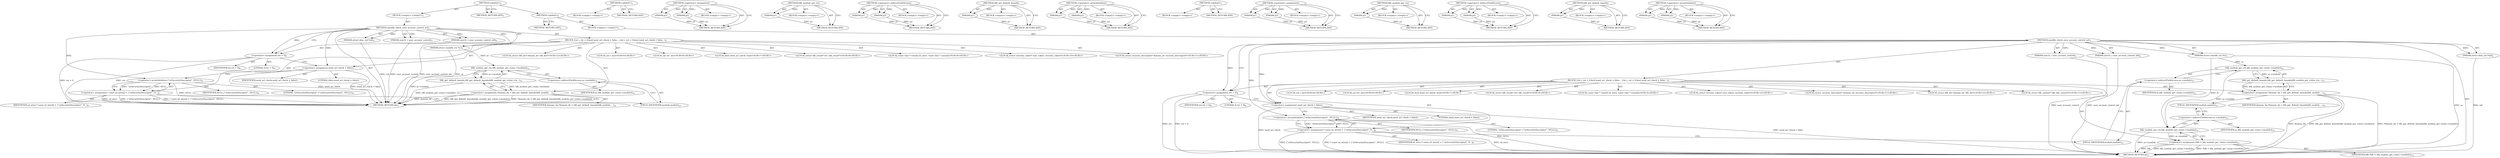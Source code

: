 digraph "&lt;operator&gt;.arrayInitializer" {
vulnerable_8 [label=<(METHOD,samldb_check_user_account_control_acl)<SUB>1</SUB>>];
vulnerable_9 [label=<(PARAM,struct samldb_ctx *ac)<SUB>1</SUB>>];
vulnerable_10 [label=<(PARAM,struct dom_sid *sid)<SUB>2</SUB>>];
vulnerable_11 [label=<(PARAM,uint32_t user_account_control)<SUB>3</SUB>>];
vulnerable_12 [label=<(PARAM,uint32_t user_account_control_old)<SUB>4</SUB>>];
vulnerable_13 [label=<(BLOCK,{
	int i, ret = 0;
	bool need_acl_check = false...,{
	int i, ret = 0;
	bool need_acl_check = false...)<SUB>5</SUB>>];
vulnerable_14 [label="<(LOCAL,int i: int)<SUB>6</SUB>>"];
vulnerable_15 [label="<(LOCAL,int ret: int)<SUB>6</SUB>>"];
vulnerable_16 [label=<(&lt;operator&gt;.assignment,ret = 0)<SUB>6</SUB>>];
vulnerable_17 [label=<(IDENTIFIER,ret,ret = 0)<SUB>6</SUB>>];
vulnerable_18 [label=<(LITERAL,0,ret = 0)<SUB>6</SUB>>];
vulnerable_19 [label="<(LOCAL,bool need_acl_check: bool)<SUB>7</SUB>>"];
vulnerable_20 [label=<(&lt;operator&gt;.assignment,need_acl_check = false)<SUB>7</SUB>>];
vulnerable_21 [label=<(IDENTIFIER,need_acl_check,need_acl_check = false)<SUB>7</SUB>>];
vulnerable_22 [label=<(LITERAL,false,need_acl_check = false)<SUB>7</SUB>>];
vulnerable_23 [label="<(LOCAL,struct ldb_result* res: ldb_result*)<SUB>8</SUB>>"];
vulnerable_24 [label="<(LOCAL,const char * const[] sd_attrs: const char * const[])<SUB>9</SUB>>"];
vulnerable_25 [label=<(&lt;operator&gt;.assignment,* const sd_attrs[] = {&quot;ntSecurityDescriptor&quot;, N...)<SUB>9</SUB>>];
vulnerable_26 [label=<(IDENTIFIER,sd_attrs,* const sd_attrs[] = {&quot;ntSecurityDescriptor&quot;, N...)<SUB>9</SUB>>];
vulnerable_27 [label=<(&lt;operator&gt;.arrayInitializer,{&quot;ntSecurityDescriptor&quot;, NULL})<SUB>9</SUB>>];
vulnerable_28 [label=<(LITERAL,&quot;ntSecurityDescriptor&quot;,{&quot;ntSecurityDescriptor&quot;, NULL})<SUB>9</SUB>>];
vulnerable_29 [label=<(IDENTIFIER,NULL,{&quot;ntSecurityDescriptor&quot;, NULL})<SUB>9</SUB>>];
vulnerable_30 [label="<(LOCAL,struct security_token* user_token: security_token*)<SUB>10</SUB>>"];
vulnerable_31 [label="<(LOCAL,struct security_descriptor* domain_sd: security_descriptor*)<SUB>11</SUB>>"];
vulnerable_32 [label="<(LOCAL,struct ldb_dn* domain_dn: ldb_dn*)<SUB>12</SUB>>"];
vulnerable_33 [label=<(&lt;operator&gt;.assignment,*domain_dn = ldb_get_default_basedn(ldb_module_...)<SUB>12</SUB>>];
vulnerable_34 [label=<(IDENTIFIER,domain_dn,*domain_dn = ldb_get_default_basedn(ldb_module_...)<SUB>12</SUB>>];
vulnerable_35 [label=<(ldb_get_default_basedn,ldb_get_default_basedn(ldb_module_get_ctx(ac-&gt;m...)<SUB>12</SUB>>];
vulnerable_36 [label=<(ldb_module_get_ctx,ldb_module_get_ctx(ac-&gt;module))<SUB>12</SUB>>];
vulnerable_37 [label=<(&lt;operator&gt;.indirectFieldAccess,ac-&gt;module)<SUB>12</SUB>>];
vulnerable_38 [label=<(IDENTIFIER,ac,ldb_module_get_ctx(ac-&gt;module))<SUB>12</SUB>>];
vulnerable_39 [label=<(FIELD_IDENTIFIER,module,module)<SUB>12</SUB>>];
vulnerable_40 [label=<(METHOD_RETURN,int)<SUB>1</SUB>>];
vulnerable_6 [label=<(METHOD,&lt;global&gt;)<SUB>1</SUB>>];
vulnerable_7 [label=<(BLOCK,&lt;empty&gt;,&lt;empty&gt;)<SUB>1</SUB>>];
vulnerable_42 [label=<(METHOD_RETURN,ANY)<SUB>1</SUB>>];
vulnerable_73 [label=<(METHOD,&lt;global&gt;)<SUB>1</SUB>>];
vulnerable_74 [label=<(BLOCK,&lt;empty&gt;,&lt;empty&gt;)>];
vulnerable_75 [label=<(METHOD_RETURN,ANY)>];
vulnerable_79 [label=<(METHOD,&lt;operator&gt;.assignment)>];
vulnerable_80 [label=<(PARAM,p1)>];
vulnerable_81 [label=<(PARAM,p2)>];
vulnerable_82 [label=<(BLOCK,&lt;empty&gt;,&lt;empty&gt;)>];
vulnerable_83 [label=<(METHOD_RETURN,ANY)>];
vulnerable_93 [label=<(METHOD,ldb_module_get_ctx)>];
vulnerable_94 [label=<(PARAM,p1)>];
vulnerable_95 [label=<(BLOCK,&lt;empty&gt;,&lt;empty&gt;)>];
vulnerable_96 [label=<(METHOD_RETURN,ANY)>];
vulnerable_97 [label=<(METHOD,&lt;operator&gt;.indirectFieldAccess)>];
vulnerable_98 [label=<(PARAM,p1)>];
vulnerable_99 [label=<(PARAM,p2)>];
vulnerable_100 [label=<(BLOCK,&lt;empty&gt;,&lt;empty&gt;)>];
vulnerable_101 [label=<(METHOD_RETURN,ANY)>];
vulnerable_89 [label=<(METHOD,ldb_get_default_basedn)>];
vulnerable_90 [label=<(PARAM,p1)>];
vulnerable_91 [label=<(BLOCK,&lt;empty&gt;,&lt;empty&gt;)>];
vulnerable_92 [label=<(METHOD_RETURN,ANY)>];
vulnerable_84 [label=<(METHOD,&lt;operator&gt;.arrayInitializer)>];
vulnerable_85 [label=<(PARAM,p1)>];
vulnerable_86 [label=<(PARAM,p2)>];
vulnerable_87 [label=<(BLOCK,&lt;empty&gt;,&lt;empty&gt;)>];
vulnerable_88 [label=<(METHOD_RETURN,ANY)>];
fixed_8 [label=<(METHOD,samldb_check_user_account_control_acl)<SUB>1</SUB>>];
fixed_9 [label=<(PARAM,struct samldb_ctx *ac)<SUB>1</SUB>>];
fixed_10 [label=<(PARAM,struct dom_sid *sid)<SUB>2</SUB>>];
fixed_11 [label=<(PARAM,uint32_t user_account_control)<SUB>3</SUB>>];
fixed_12 [label=<(PARAM,uint32_t user_account_control_old)<SUB>4</SUB>>];
fixed_13 [label=<(BLOCK,{
	int i, ret = 0;
	bool need_acl_check = false...,{
	int i, ret = 0;
	bool need_acl_check = false...)<SUB>5</SUB>>];
fixed_14 [label="<(LOCAL,int i: int)<SUB>6</SUB>>"];
fixed_15 [label="<(LOCAL,int ret: int)<SUB>6</SUB>>"];
fixed_16 [label=<(&lt;operator&gt;.assignment,ret = 0)<SUB>6</SUB>>];
fixed_17 [label=<(IDENTIFIER,ret,ret = 0)<SUB>6</SUB>>];
fixed_18 [label=<(LITERAL,0,ret = 0)<SUB>6</SUB>>];
fixed_19 [label="<(LOCAL,bool need_acl_check: bool)<SUB>7</SUB>>"];
fixed_20 [label=<(&lt;operator&gt;.assignment,need_acl_check = false)<SUB>7</SUB>>];
fixed_21 [label=<(IDENTIFIER,need_acl_check,need_acl_check = false)<SUB>7</SUB>>];
fixed_22 [label=<(LITERAL,false,need_acl_check = false)<SUB>7</SUB>>];
fixed_23 [label="<(LOCAL,struct ldb_result* res: ldb_result*)<SUB>8</SUB>>"];
fixed_24 [label="<(LOCAL,const char * const[] sd_attrs: const char * const[])<SUB>9</SUB>>"];
fixed_25 [label=<(&lt;operator&gt;.assignment,* const sd_attrs[] = {&quot;ntSecurityDescriptor&quot;, N...)<SUB>9</SUB>>];
fixed_26 [label=<(IDENTIFIER,sd_attrs,* const sd_attrs[] = {&quot;ntSecurityDescriptor&quot;, N...)<SUB>9</SUB>>];
fixed_27 [label=<(&lt;operator&gt;.arrayInitializer,{&quot;ntSecurityDescriptor&quot;, NULL})<SUB>9</SUB>>];
fixed_28 [label=<(LITERAL,&quot;ntSecurityDescriptor&quot;,{&quot;ntSecurityDescriptor&quot;, NULL})<SUB>9</SUB>>];
fixed_29 [label=<(IDENTIFIER,NULL,{&quot;ntSecurityDescriptor&quot;, NULL})<SUB>9</SUB>>];
fixed_30 [label="<(LOCAL,struct security_token* user_token: security_token*)<SUB>10</SUB>>"];
fixed_31 [label="<(LOCAL,struct security_descriptor* domain_sd: security_descriptor*)<SUB>11</SUB>>"];
fixed_32 [label="<(LOCAL,struct ldb_dn* domain_dn: ldb_dn*)<SUB>12</SUB>>"];
fixed_33 [label=<(&lt;operator&gt;.assignment,*domain_dn = ldb_get_default_basedn(ldb_module_...)<SUB>12</SUB>>];
fixed_34 [label=<(IDENTIFIER,domain_dn,*domain_dn = ldb_get_default_basedn(ldb_module_...)<SUB>12</SUB>>];
fixed_35 [label=<(ldb_get_default_basedn,ldb_get_default_basedn(ldb_module_get_ctx(ac-&gt;m...)<SUB>12</SUB>>];
fixed_36 [label=<(ldb_module_get_ctx,ldb_module_get_ctx(ac-&gt;module))<SUB>12</SUB>>];
fixed_37 [label=<(&lt;operator&gt;.indirectFieldAccess,ac-&gt;module)<SUB>12</SUB>>];
fixed_38 [label=<(IDENTIFIER,ac,ldb_module_get_ctx(ac-&gt;module))<SUB>12</SUB>>];
fixed_39 [label=<(FIELD_IDENTIFIER,module,module)<SUB>12</SUB>>];
fixed_40 [label="<(LOCAL,struct ldb_context* ldb: ldb_context*)<SUB>13</SUB>>"];
fixed_41 [label=<(&lt;operator&gt;.assignment,*ldb = ldb_module_get_ctx(ac-&gt;module))<SUB>13</SUB>>];
fixed_42 [label=<(IDENTIFIER,ldb,*ldb = ldb_module_get_ctx(ac-&gt;module))<SUB>13</SUB>>];
fixed_43 [label=<(ldb_module_get_ctx,ldb_module_get_ctx(ac-&gt;module))<SUB>13</SUB>>];
fixed_44 [label=<(&lt;operator&gt;.indirectFieldAccess,ac-&gt;module)<SUB>13</SUB>>];
fixed_45 [label=<(IDENTIFIER,ac,ldb_module_get_ctx(ac-&gt;module))<SUB>13</SUB>>];
fixed_46 [label=<(FIELD_IDENTIFIER,module,module)<SUB>13</SUB>>];
fixed_47 [label=<(METHOD_RETURN,int)<SUB>1</SUB>>];
fixed_6 [label=<(METHOD,&lt;global&gt;)<SUB>1</SUB>>];
fixed_7 [label=<(BLOCK,&lt;empty&gt;,&lt;empty&gt;)<SUB>1</SUB>>];
fixed_49 [label=<(METHOD_RETURN,ANY)<SUB>1</SUB>>];
fixed_82 [label=<(METHOD,&lt;global&gt;)<SUB>1</SUB>>];
fixed_83 [label=<(BLOCK,&lt;empty&gt;,&lt;empty&gt;)>];
fixed_84 [label=<(METHOD_RETURN,ANY)>];
fixed_88 [label=<(METHOD,&lt;operator&gt;.assignment)>];
fixed_89 [label=<(PARAM,p1)>];
fixed_90 [label=<(PARAM,p2)>];
fixed_91 [label=<(BLOCK,&lt;empty&gt;,&lt;empty&gt;)>];
fixed_92 [label=<(METHOD_RETURN,ANY)>];
fixed_102 [label=<(METHOD,ldb_module_get_ctx)>];
fixed_103 [label=<(PARAM,p1)>];
fixed_104 [label=<(BLOCK,&lt;empty&gt;,&lt;empty&gt;)>];
fixed_105 [label=<(METHOD_RETURN,ANY)>];
fixed_106 [label=<(METHOD,&lt;operator&gt;.indirectFieldAccess)>];
fixed_107 [label=<(PARAM,p1)>];
fixed_108 [label=<(PARAM,p2)>];
fixed_109 [label=<(BLOCK,&lt;empty&gt;,&lt;empty&gt;)>];
fixed_110 [label=<(METHOD_RETURN,ANY)>];
fixed_98 [label=<(METHOD,ldb_get_default_basedn)>];
fixed_99 [label=<(PARAM,p1)>];
fixed_100 [label=<(BLOCK,&lt;empty&gt;,&lt;empty&gt;)>];
fixed_101 [label=<(METHOD_RETURN,ANY)>];
fixed_93 [label=<(METHOD,&lt;operator&gt;.arrayInitializer)>];
fixed_94 [label=<(PARAM,p1)>];
fixed_95 [label=<(PARAM,p2)>];
fixed_96 [label=<(BLOCK,&lt;empty&gt;,&lt;empty&gt;)>];
fixed_97 [label=<(METHOD_RETURN,ANY)>];
vulnerable_8 -> vulnerable_9  [key=0, label="AST: "];
vulnerable_8 -> vulnerable_9  [key=1, label="DDG: "];
vulnerable_8 -> vulnerable_10  [key=0, label="AST: "];
vulnerable_8 -> vulnerable_10  [key=1, label="DDG: "];
vulnerable_8 -> vulnerable_11  [key=0, label="AST: "];
vulnerable_8 -> vulnerable_11  [key=1, label="DDG: "];
vulnerable_8 -> vulnerable_12  [key=0, label="AST: "];
vulnerable_8 -> vulnerable_12  [key=1, label="DDG: "];
vulnerable_8 -> vulnerable_13  [key=0, label="AST: "];
vulnerable_8 -> vulnerable_40  [key=0, label="AST: "];
vulnerable_8 -> vulnerable_16  [key=0, label="CFG: "];
vulnerable_8 -> vulnerable_16  [key=1, label="DDG: "];
vulnerable_8 -> vulnerable_20  [key=0, label="DDG: "];
vulnerable_8 -> vulnerable_27  [key=0, label="DDG: "];
vulnerable_9 -> vulnerable_40  [key=0, label="DDG: ac"];
vulnerable_9 -> vulnerable_36  [key=0, label="DDG: ac"];
vulnerable_10 -> vulnerable_40  [key=0, label="DDG: sid"];
vulnerable_11 -> vulnerable_40  [key=0, label="DDG: user_account_control"];
vulnerable_12 -> vulnerable_40  [key=0, label="DDG: user_account_control_old"];
vulnerable_13 -> vulnerable_14  [key=0, label="AST: "];
vulnerable_13 -> vulnerable_15  [key=0, label="AST: "];
vulnerable_13 -> vulnerable_16  [key=0, label="AST: "];
vulnerable_13 -> vulnerable_19  [key=0, label="AST: "];
vulnerable_13 -> vulnerable_20  [key=0, label="AST: "];
vulnerable_13 -> vulnerable_23  [key=0, label="AST: "];
vulnerable_13 -> vulnerable_24  [key=0, label="AST: "];
vulnerable_13 -> vulnerable_25  [key=0, label="AST: "];
vulnerable_13 -> vulnerable_30  [key=0, label="AST: "];
vulnerable_13 -> vulnerable_31  [key=0, label="AST: "];
vulnerable_13 -> vulnerable_32  [key=0, label="AST: "];
vulnerable_13 -> vulnerable_33  [key=0, label="AST: "];
vulnerable_16 -> vulnerable_17  [key=0, label="AST: "];
vulnerable_16 -> vulnerable_18  [key=0, label="AST: "];
vulnerable_16 -> vulnerable_20  [key=0, label="CFG: "];
vulnerable_16 -> vulnerable_40  [key=0, label="DDG: ret"];
vulnerable_16 -> vulnerable_40  [key=1, label="DDG: ret = 0"];
vulnerable_20 -> vulnerable_21  [key=0, label="AST: "];
vulnerable_20 -> vulnerable_22  [key=0, label="AST: "];
vulnerable_20 -> vulnerable_27  [key=0, label="CFG: "];
vulnerable_20 -> vulnerable_40  [key=0, label="DDG: need_acl_check"];
vulnerable_20 -> vulnerable_40  [key=1, label="DDG: need_acl_check = false"];
vulnerable_25 -> vulnerable_26  [key=0, label="AST: "];
vulnerable_25 -> vulnerable_27  [key=0, label="AST: "];
vulnerable_25 -> vulnerable_39  [key=0, label="CFG: "];
vulnerable_25 -> vulnerable_40  [key=0, label="DDG: sd_attrs"];
vulnerable_25 -> vulnerable_40  [key=1, label="DDG: {&quot;ntSecurityDescriptor&quot;, NULL}"];
vulnerable_25 -> vulnerable_40  [key=2, label="DDG: * const sd_attrs[] = {&quot;ntSecurityDescriptor&quot;, NULL}"];
vulnerable_27 -> vulnerable_28  [key=0, label="AST: "];
vulnerable_27 -> vulnerable_29  [key=0, label="AST: "];
vulnerable_27 -> vulnerable_25  [key=0, label="CFG: "];
vulnerable_27 -> vulnerable_25  [key=1, label="DDG: &quot;ntSecurityDescriptor&quot;"];
vulnerable_27 -> vulnerable_25  [key=2, label="DDG: NULL"];
vulnerable_27 -> vulnerable_40  [key=0, label="DDG: NULL"];
vulnerable_33 -> vulnerable_34  [key=0, label="AST: "];
vulnerable_33 -> vulnerable_35  [key=0, label="AST: "];
vulnerable_33 -> vulnerable_40  [key=0, label="CFG: "];
vulnerable_33 -> vulnerable_40  [key=1, label="DDG: domain_dn"];
vulnerable_33 -> vulnerable_40  [key=2, label="DDG: ldb_get_default_basedn(ldb_module_get_ctx(ac-&gt;module))"];
vulnerable_33 -> vulnerable_40  [key=3, label="DDG: *domain_dn = ldb_get_default_basedn(ldb_module_get_ctx(ac-&gt;module))"];
vulnerable_35 -> vulnerable_36  [key=0, label="AST: "];
vulnerable_35 -> vulnerable_33  [key=0, label="CFG: "];
vulnerable_35 -> vulnerable_33  [key=1, label="DDG: ldb_module_get_ctx(ac-&gt;module)"];
vulnerable_35 -> vulnerable_40  [key=0, label="DDG: ldb_module_get_ctx(ac-&gt;module)"];
vulnerable_36 -> vulnerable_37  [key=0, label="AST: "];
vulnerable_36 -> vulnerable_35  [key=0, label="CFG: "];
vulnerable_36 -> vulnerable_35  [key=1, label="DDG: ac-&gt;module"];
vulnerable_36 -> vulnerable_40  [key=0, label="DDG: ac-&gt;module"];
vulnerable_37 -> vulnerable_38  [key=0, label="AST: "];
vulnerable_37 -> vulnerable_39  [key=0, label="AST: "];
vulnerable_37 -> vulnerable_36  [key=0, label="CFG: "];
vulnerable_39 -> vulnerable_37  [key=0, label="CFG: "];
vulnerable_6 -> vulnerable_7  [key=0, label="AST: "];
vulnerable_6 -> vulnerable_42  [key=0, label="AST: "];
vulnerable_6 -> vulnerable_42  [key=1, label="CFG: "];
vulnerable_6 -> fixed_6  [key=0];
vulnerable_7 -> vulnerable_8  [key=0, label="AST: "];
vulnerable_73 -> vulnerable_74  [key=0, label="AST: "];
vulnerable_73 -> vulnerable_75  [key=0, label="AST: "];
vulnerable_73 -> vulnerable_75  [key=1, label="CFG: "];
vulnerable_79 -> vulnerable_80  [key=0, label="AST: "];
vulnerable_79 -> vulnerable_80  [key=1, label="DDG: "];
vulnerable_79 -> vulnerable_82  [key=0, label="AST: "];
vulnerable_79 -> vulnerable_81  [key=0, label="AST: "];
vulnerable_79 -> vulnerable_81  [key=1, label="DDG: "];
vulnerable_79 -> vulnerable_83  [key=0, label="AST: "];
vulnerable_79 -> vulnerable_83  [key=1, label="CFG: "];
vulnerable_80 -> vulnerable_83  [key=0, label="DDG: p1"];
vulnerable_81 -> vulnerable_83  [key=0, label="DDG: p2"];
vulnerable_93 -> vulnerable_94  [key=0, label="AST: "];
vulnerable_93 -> vulnerable_94  [key=1, label="DDG: "];
vulnerable_93 -> vulnerable_95  [key=0, label="AST: "];
vulnerable_93 -> vulnerable_96  [key=0, label="AST: "];
vulnerable_93 -> vulnerable_96  [key=1, label="CFG: "];
vulnerable_94 -> vulnerable_96  [key=0, label="DDG: p1"];
vulnerable_97 -> vulnerable_98  [key=0, label="AST: "];
vulnerable_97 -> vulnerable_98  [key=1, label="DDG: "];
vulnerable_97 -> vulnerable_100  [key=0, label="AST: "];
vulnerable_97 -> vulnerable_99  [key=0, label="AST: "];
vulnerable_97 -> vulnerable_99  [key=1, label="DDG: "];
vulnerable_97 -> vulnerable_101  [key=0, label="AST: "];
vulnerable_97 -> vulnerable_101  [key=1, label="CFG: "];
vulnerable_98 -> vulnerable_101  [key=0, label="DDG: p1"];
vulnerable_99 -> vulnerable_101  [key=0, label="DDG: p2"];
vulnerable_89 -> vulnerable_90  [key=0, label="AST: "];
vulnerable_89 -> vulnerable_90  [key=1, label="DDG: "];
vulnerable_89 -> vulnerable_91  [key=0, label="AST: "];
vulnerable_89 -> vulnerable_92  [key=0, label="AST: "];
vulnerable_89 -> vulnerable_92  [key=1, label="CFG: "];
vulnerable_90 -> vulnerable_92  [key=0, label="DDG: p1"];
vulnerable_84 -> vulnerable_85  [key=0, label="AST: "];
vulnerable_84 -> vulnerable_85  [key=1, label="DDG: "];
vulnerable_84 -> vulnerable_87  [key=0, label="AST: "];
vulnerable_84 -> vulnerable_86  [key=0, label="AST: "];
vulnerable_84 -> vulnerable_86  [key=1, label="DDG: "];
vulnerable_84 -> vulnerable_88  [key=0, label="AST: "];
vulnerable_84 -> vulnerable_88  [key=1, label="CFG: "];
vulnerable_85 -> vulnerable_88  [key=0, label="DDG: p1"];
vulnerable_86 -> vulnerable_88  [key=0, label="DDG: p2"];
fixed_8 -> fixed_9  [key=0, label="AST: "];
fixed_8 -> fixed_9  [key=1, label="DDG: "];
fixed_8 -> fixed_10  [key=0, label="AST: "];
fixed_8 -> fixed_10  [key=1, label="DDG: "];
fixed_8 -> fixed_11  [key=0, label="AST: "];
fixed_8 -> fixed_11  [key=1, label="DDG: "];
fixed_8 -> fixed_12  [key=0, label="AST: "];
fixed_8 -> fixed_12  [key=1, label="DDG: "];
fixed_8 -> fixed_13  [key=0, label="AST: "];
fixed_8 -> fixed_47  [key=0, label="AST: "];
fixed_8 -> fixed_16  [key=0, label="CFG: "];
fixed_8 -> fixed_16  [key=1, label="DDG: "];
fixed_8 -> fixed_20  [key=0, label="DDG: "];
fixed_8 -> fixed_27  [key=0, label="DDG: "];
fixed_9 -> fixed_47  [key=0, label="DDG: ac"];
fixed_9 -> fixed_43  [key=0, label="DDG: ac"];
fixed_9 -> fixed_36  [key=0, label="DDG: ac"];
fixed_10 -> fixed_47  [key=0, label="DDG: sid"];
fixed_11 -> fixed_47  [key=0, label="DDG: user_account_control"];
fixed_12 -> fixed_47  [key=0, label="DDG: user_account_control_old"];
fixed_13 -> fixed_14  [key=0, label="AST: "];
fixed_13 -> fixed_15  [key=0, label="AST: "];
fixed_13 -> fixed_16  [key=0, label="AST: "];
fixed_13 -> fixed_19  [key=0, label="AST: "];
fixed_13 -> fixed_20  [key=0, label="AST: "];
fixed_13 -> fixed_23  [key=0, label="AST: "];
fixed_13 -> fixed_24  [key=0, label="AST: "];
fixed_13 -> fixed_25  [key=0, label="AST: "];
fixed_13 -> fixed_30  [key=0, label="AST: "];
fixed_13 -> fixed_31  [key=0, label="AST: "];
fixed_13 -> fixed_32  [key=0, label="AST: "];
fixed_13 -> fixed_33  [key=0, label="AST: "];
fixed_13 -> fixed_40  [key=0, label="AST: "];
fixed_13 -> fixed_41  [key=0, label="AST: "];
fixed_16 -> fixed_17  [key=0, label="AST: "];
fixed_16 -> fixed_18  [key=0, label="AST: "];
fixed_16 -> fixed_20  [key=0, label="CFG: "];
fixed_16 -> fixed_47  [key=0, label="DDG: ret"];
fixed_16 -> fixed_47  [key=1, label="DDG: ret = 0"];
fixed_20 -> fixed_21  [key=0, label="AST: "];
fixed_20 -> fixed_22  [key=0, label="AST: "];
fixed_20 -> fixed_27  [key=0, label="CFG: "];
fixed_20 -> fixed_47  [key=0, label="DDG: need_acl_check"];
fixed_20 -> fixed_47  [key=1, label="DDG: need_acl_check = false"];
fixed_25 -> fixed_26  [key=0, label="AST: "];
fixed_25 -> fixed_27  [key=0, label="AST: "];
fixed_25 -> fixed_39  [key=0, label="CFG: "];
fixed_25 -> fixed_47  [key=0, label="DDG: sd_attrs"];
fixed_25 -> fixed_47  [key=1, label="DDG: {&quot;ntSecurityDescriptor&quot;, NULL}"];
fixed_25 -> fixed_47  [key=2, label="DDG: * const sd_attrs[] = {&quot;ntSecurityDescriptor&quot;, NULL}"];
fixed_27 -> fixed_28  [key=0, label="AST: "];
fixed_27 -> fixed_29  [key=0, label="AST: "];
fixed_27 -> fixed_25  [key=0, label="CFG: "];
fixed_27 -> fixed_25  [key=1, label="DDG: &quot;ntSecurityDescriptor&quot;"];
fixed_27 -> fixed_25  [key=2, label="DDG: NULL"];
fixed_27 -> fixed_47  [key=0, label="DDG: NULL"];
fixed_33 -> fixed_34  [key=0, label="AST: "];
fixed_33 -> fixed_35  [key=0, label="AST: "];
fixed_33 -> fixed_46  [key=0, label="CFG: "];
fixed_33 -> fixed_47  [key=0, label="DDG: domain_dn"];
fixed_33 -> fixed_47  [key=1, label="DDG: ldb_get_default_basedn(ldb_module_get_ctx(ac-&gt;module))"];
fixed_33 -> fixed_47  [key=2, label="DDG: *domain_dn = ldb_get_default_basedn(ldb_module_get_ctx(ac-&gt;module))"];
fixed_35 -> fixed_36  [key=0, label="AST: "];
fixed_35 -> fixed_33  [key=0, label="CFG: "];
fixed_35 -> fixed_33  [key=1, label="DDG: ldb_module_get_ctx(ac-&gt;module)"];
fixed_36 -> fixed_37  [key=0, label="AST: "];
fixed_36 -> fixed_35  [key=0, label="CFG: "];
fixed_36 -> fixed_35  [key=1, label="DDG: ac-&gt;module"];
fixed_36 -> fixed_43  [key=0, label="DDG: ac-&gt;module"];
fixed_37 -> fixed_38  [key=0, label="AST: "];
fixed_37 -> fixed_39  [key=0, label="AST: "];
fixed_37 -> fixed_36  [key=0, label="CFG: "];
fixed_39 -> fixed_37  [key=0, label="CFG: "];
fixed_41 -> fixed_42  [key=0, label="AST: "];
fixed_41 -> fixed_43  [key=0, label="AST: "];
fixed_41 -> fixed_47  [key=0, label="CFG: "];
fixed_41 -> fixed_47  [key=1, label="DDG: ldb"];
fixed_41 -> fixed_47  [key=2, label="DDG: ldb_module_get_ctx(ac-&gt;module)"];
fixed_41 -> fixed_47  [key=3, label="DDG: *ldb = ldb_module_get_ctx(ac-&gt;module)"];
fixed_43 -> fixed_44  [key=0, label="AST: "];
fixed_43 -> fixed_41  [key=0, label="CFG: "];
fixed_43 -> fixed_41  [key=1, label="DDG: ac-&gt;module"];
fixed_43 -> fixed_47  [key=0, label="DDG: ac-&gt;module"];
fixed_44 -> fixed_45  [key=0, label="AST: "];
fixed_44 -> fixed_46  [key=0, label="AST: "];
fixed_44 -> fixed_43  [key=0, label="CFG: "];
fixed_46 -> fixed_44  [key=0, label="CFG: "];
fixed_6 -> fixed_7  [key=0, label="AST: "];
fixed_6 -> fixed_49  [key=0, label="AST: "];
fixed_6 -> fixed_49  [key=1, label="CFG: "];
fixed_7 -> fixed_8  [key=0, label="AST: "];
fixed_82 -> fixed_83  [key=0, label="AST: "];
fixed_82 -> fixed_84  [key=0, label="AST: "];
fixed_82 -> fixed_84  [key=1, label="CFG: "];
fixed_88 -> fixed_89  [key=0, label="AST: "];
fixed_88 -> fixed_89  [key=1, label="DDG: "];
fixed_88 -> fixed_91  [key=0, label="AST: "];
fixed_88 -> fixed_90  [key=0, label="AST: "];
fixed_88 -> fixed_90  [key=1, label="DDG: "];
fixed_88 -> fixed_92  [key=0, label="AST: "];
fixed_88 -> fixed_92  [key=1, label="CFG: "];
fixed_89 -> fixed_92  [key=0, label="DDG: p1"];
fixed_90 -> fixed_92  [key=0, label="DDG: p2"];
fixed_102 -> fixed_103  [key=0, label="AST: "];
fixed_102 -> fixed_103  [key=1, label="DDG: "];
fixed_102 -> fixed_104  [key=0, label="AST: "];
fixed_102 -> fixed_105  [key=0, label="AST: "];
fixed_102 -> fixed_105  [key=1, label="CFG: "];
fixed_103 -> fixed_105  [key=0, label="DDG: p1"];
fixed_106 -> fixed_107  [key=0, label="AST: "];
fixed_106 -> fixed_107  [key=1, label="DDG: "];
fixed_106 -> fixed_109  [key=0, label="AST: "];
fixed_106 -> fixed_108  [key=0, label="AST: "];
fixed_106 -> fixed_108  [key=1, label="DDG: "];
fixed_106 -> fixed_110  [key=0, label="AST: "];
fixed_106 -> fixed_110  [key=1, label="CFG: "];
fixed_107 -> fixed_110  [key=0, label="DDG: p1"];
fixed_108 -> fixed_110  [key=0, label="DDG: p2"];
fixed_98 -> fixed_99  [key=0, label="AST: "];
fixed_98 -> fixed_99  [key=1, label="DDG: "];
fixed_98 -> fixed_100  [key=0, label="AST: "];
fixed_98 -> fixed_101  [key=0, label="AST: "];
fixed_98 -> fixed_101  [key=1, label="CFG: "];
fixed_99 -> fixed_101  [key=0, label="DDG: p1"];
fixed_93 -> fixed_94  [key=0, label="AST: "];
fixed_93 -> fixed_94  [key=1, label="DDG: "];
fixed_93 -> fixed_96  [key=0, label="AST: "];
fixed_93 -> fixed_95  [key=0, label="AST: "];
fixed_93 -> fixed_95  [key=1, label="DDG: "];
fixed_93 -> fixed_97  [key=0, label="AST: "];
fixed_93 -> fixed_97  [key=1, label="CFG: "];
fixed_94 -> fixed_97  [key=0, label="DDG: p1"];
fixed_95 -> fixed_97  [key=0, label="DDG: p2"];
}
